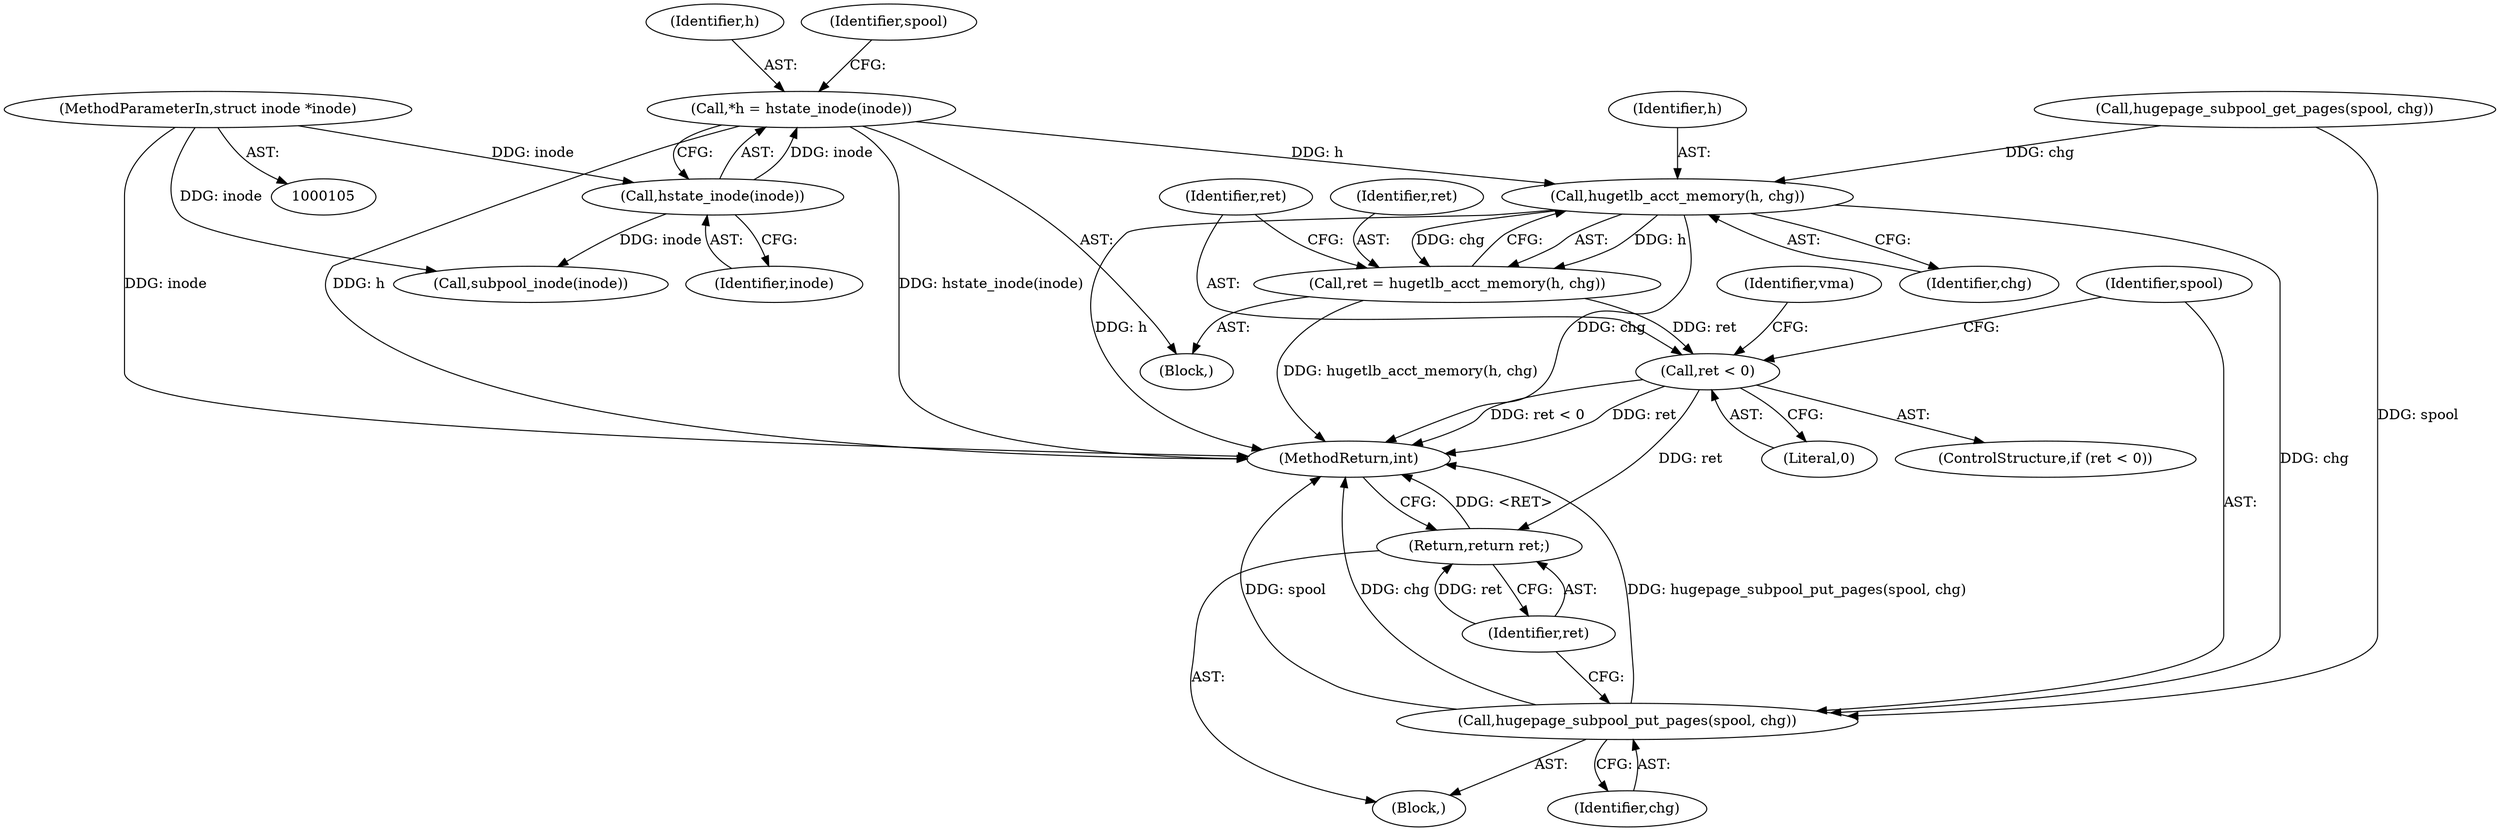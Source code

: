 digraph "0_linux_c50ac050811d6485616a193eb0f37bfbd191cc89@pointer" {
"1000115" [label="(Call,*h = hstate_inode(inode))"];
"1000117" [label="(Call,hstate_inode(inode))"];
"1000106" [label="(MethodParameterIn,struct inode *inode)"];
"1000188" [label="(Call,hugetlb_acct_memory(h, chg))"];
"1000186" [label="(Call,ret = hugetlb_acct_memory(h, chg))"];
"1000192" [label="(Call,ret < 0)"];
"1000199" [label="(Return,return ret;)"];
"1000196" [label="(Call,hugepage_subpool_put_pages(spool, chg))"];
"1000116" [label="(Identifier,h)"];
"1000204" [label="(Identifier,vma)"];
"1000190" [label="(Identifier,chg)"];
"1000194" [label="(Literal,0)"];
"1000192" [label="(Call,ret < 0)"];
"1000200" [label="(Identifier,ret)"];
"1000186" [label="(Call,ret = hugetlb_acct_memory(h, chg))"];
"1000118" [label="(Identifier,inode)"];
"1000195" [label="(Block,)"];
"1000115" [label="(Call,*h = hstate_inode(inode))"];
"1000191" [label="(ControlStructure,if (ret < 0))"];
"1000198" [label="(Identifier,chg)"];
"1000187" [label="(Identifier,ret)"];
"1000197" [label="(Identifier,spool)"];
"1000117" [label="(Call,hstate_inode(inode))"];
"1000189" [label="(Identifier,h)"];
"1000121" [label="(Identifier,spool)"];
"1000106" [label="(MethodParameterIn,struct inode *inode)"];
"1000111" [label="(Block,)"];
"1000221" [label="(MethodReturn,int)"];
"1000196" [label="(Call,hugepage_subpool_put_pages(spool, chg))"];
"1000180" [label="(Call,hugepage_subpool_get_pages(spool, chg))"];
"1000122" [label="(Call,subpool_inode(inode))"];
"1000188" [label="(Call,hugetlb_acct_memory(h, chg))"];
"1000193" [label="(Identifier,ret)"];
"1000199" [label="(Return,return ret;)"];
"1000115" -> "1000111"  [label="AST: "];
"1000115" -> "1000117"  [label="CFG: "];
"1000116" -> "1000115"  [label="AST: "];
"1000117" -> "1000115"  [label="AST: "];
"1000121" -> "1000115"  [label="CFG: "];
"1000115" -> "1000221"  [label="DDG: hstate_inode(inode)"];
"1000115" -> "1000221"  [label="DDG: h"];
"1000117" -> "1000115"  [label="DDG: inode"];
"1000115" -> "1000188"  [label="DDG: h"];
"1000117" -> "1000118"  [label="CFG: "];
"1000118" -> "1000117"  [label="AST: "];
"1000106" -> "1000117"  [label="DDG: inode"];
"1000117" -> "1000122"  [label="DDG: inode"];
"1000106" -> "1000105"  [label="AST: "];
"1000106" -> "1000221"  [label="DDG: inode"];
"1000106" -> "1000122"  [label="DDG: inode"];
"1000188" -> "1000186"  [label="AST: "];
"1000188" -> "1000190"  [label="CFG: "];
"1000189" -> "1000188"  [label="AST: "];
"1000190" -> "1000188"  [label="AST: "];
"1000186" -> "1000188"  [label="CFG: "];
"1000188" -> "1000221"  [label="DDG: chg"];
"1000188" -> "1000221"  [label="DDG: h"];
"1000188" -> "1000186"  [label="DDG: h"];
"1000188" -> "1000186"  [label="DDG: chg"];
"1000180" -> "1000188"  [label="DDG: chg"];
"1000188" -> "1000196"  [label="DDG: chg"];
"1000186" -> "1000111"  [label="AST: "];
"1000187" -> "1000186"  [label="AST: "];
"1000193" -> "1000186"  [label="CFG: "];
"1000186" -> "1000221"  [label="DDG: hugetlb_acct_memory(h, chg)"];
"1000186" -> "1000192"  [label="DDG: ret"];
"1000192" -> "1000191"  [label="AST: "];
"1000192" -> "1000194"  [label="CFG: "];
"1000193" -> "1000192"  [label="AST: "];
"1000194" -> "1000192"  [label="AST: "];
"1000197" -> "1000192"  [label="CFG: "];
"1000204" -> "1000192"  [label="CFG: "];
"1000192" -> "1000221"  [label="DDG: ret"];
"1000192" -> "1000221"  [label="DDG: ret < 0"];
"1000192" -> "1000199"  [label="DDG: ret"];
"1000199" -> "1000195"  [label="AST: "];
"1000199" -> "1000200"  [label="CFG: "];
"1000200" -> "1000199"  [label="AST: "];
"1000221" -> "1000199"  [label="CFG: "];
"1000199" -> "1000221"  [label="DDG: <RET>"];
"1000200" -> "1000199"  [label="DDG: ret"];
"1000196" -> "1000195"  [label="AST: "];
"1000196" -> "1000198"  [label="CFG: "];
"1000197" -> "1000196"  [label="AST: "];
"1000198" -> "1000196"  [label="AST: "];
"1000200" -> "1000196"  [label="CFG: "];
"1000196" -> "1000221"  [label="DDG: spool"];
"1000196" -> "1000221"  [label="DDG: hugepage_subpool_put_pages(spool, chg)"];
"1000196" -> "1000221"  [label="DDG: chg"];
"1000180" -> "1000196"  [label="DDG: spool"];
}
